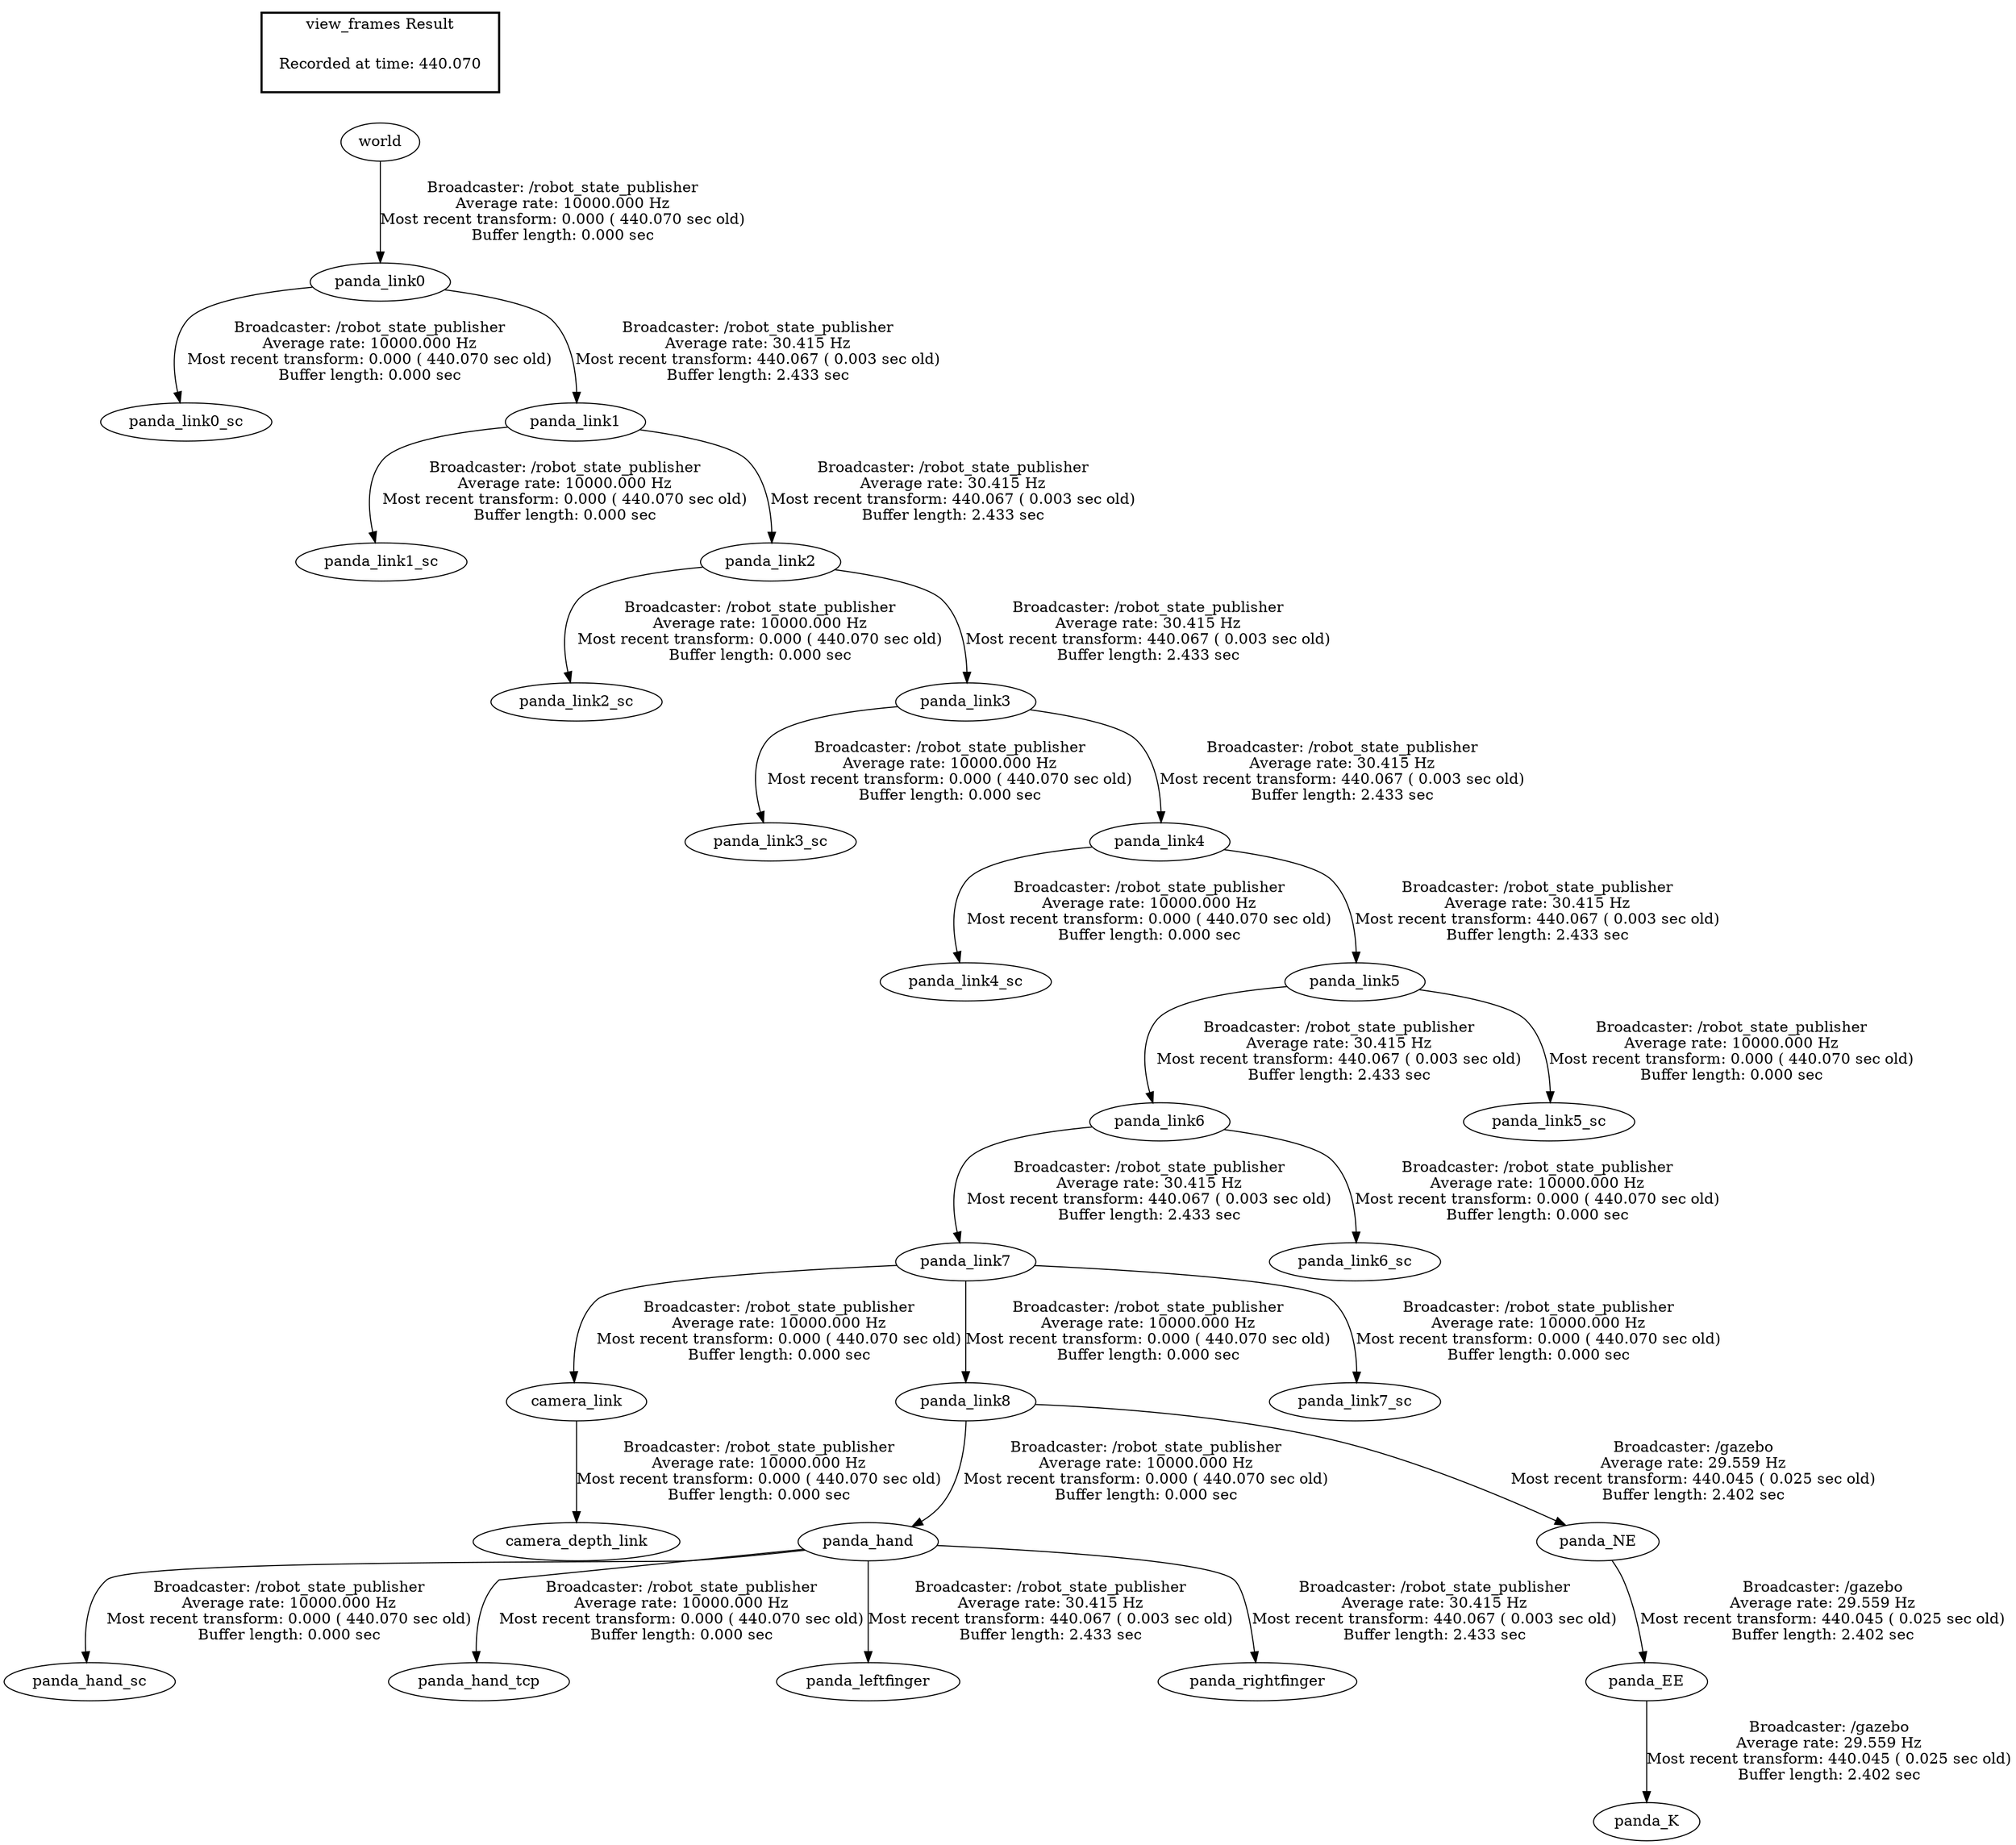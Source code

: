 digraph G {
"world" -> "panda_link0"[label="Broadcaster: /robot_state_publisher\nAverage rate: 10000.000 Hz\nMost recent transform: 0.000 ( 440.070 sec old)\nBuffer length: 0.000 sec\n"];
"camera_link" -> "camera_depth_link"[label="Broadcaster: /robot_state_publisher\nAverage rate: 10000.000 Hz\nMost recent transform: 0.000 ( 440.070 sec old)\nBuffer length: 0.000 sec\n"];
"panda_link7" -> "camera_link"[label="Broadcaster: /robot_state_publisher\nAverage rate: 10000.000 Hz\nMost recent transform: 0.000 ( 440.070 sec old)\nBuffer length: 0.000 sec\n"];
"panda_link6" -> "panda_link7"[label="Broadcaster: /robot_state_publisher\nAverage rate: 30.415 Hz\nMost recent transform: 440.067 ( 0.003 sec old)\nBuffer length: 2.433 sec\n"];
"panda_link8" -> "panda_hand"[label="Broadcaster: /robot_state_publisher\nAverage rate: 10000.000 Hz\nMost recent transform: 0.000 ( 440.070 sec old)\nBuffer length: 0.000 sec\n"];
"panda_link7" -> "panda_link8"[label="Broadcaster: /robot_state_publisher\nAverage rate: 10000.000 Hz\nMost recent transform: 0.000 ( 440.070 sec old)\nBuffer length: 0.000 sec\n"];
"panda_hand" -> "panda_hand_sc"[label="Broadcaster: /robot_state_publisher\nAverage rate: 10000.000 Hz\nMost recent transform: 0.000 ( 440.070 sec old)\nBuffer length: 0.000 sec\n"];
"panda_hand" -> "panda_hand_tcp"[label="Broadcaster: /robot_state_publisher\nAverage rate: 10000.000 Hz\nMost recent transform: 0.000 ( 440.070 sec old)\nBuffer length: 0.000 sec\n"];
"panda_link0" -> "panda_link0_sc"[label="Broadcaster: /robot_state_publisher\nAverage rate: 10000.000 Hz\nMost recent transform: 0.000 ( 440.070 sec old)\nBuffer length: 0.000 sec\n"];
"panda_link1" -> "panda_link1_sc"[label="Broadcaster: /robot_state_publisher\nAverage rate: 10000.000 Hz\nMost recent transform: 0.000 ( 440.070 sec old)\nBuffer length: 0.000 sec\n"];
"panda_link0" -> "panda_link1"[label="Broadcaster: /robot_state_publisher\nAverage rate: 30.415 Hz\nMost recent transform: 440.067 ( 0.003 sec old)\nBuffer length: 2.433 sec\n"];
"panda_link2" -> "panda_link2_sc"[label="Broadcaster: /robot_state_publisher\nAverage rate: 10000.000 Hz\nMost recent transform: 0.000 ( 440.070 sec old)\nBuffer length: 0.000 sec\n"];
"panda_link1" -> "panda_link2"[label="Broadcaster: /robot_state_publisher\nAverage rate: 30.415 Hz\nMost recent transform: 440.067 ( 0.003 sec old)\nBuffer length: 2.433 sec\n"];
"panda_link3" -> "panda_link3_sc"[label="Broadcaster: /robot_state_publisher\nAverage rate: 10000.000 Hz\nMost recent transform: 0.000 ( 440.070 sec old)\nBuffer length: 0.000 sec\n"];
"panda_link2" -> "panda_link3"[label="Broadcaster: /robot_state_publisher\nAverage rate: 30.415 Hz\nMost recent transform: 440.067 ( 0.003 sec old)\nBuffer length: 2.433 sec\n"];
"panda_link4" -> "panda_link4_sc"[label="Broadcaster: /robot_state_publisher\nAverage rate: 10000.000 Hz\nMost recent transform: 0.000 ( 440.070 sec old)\nBuffer length: 0.000 sec\n"];
"panda_link3" -> "panda_link4"[label="Broadcaster: /robot_state_publisher\nAverage rate: 30.415 Hz\nMost recent transform: 440.067 ( 0.003 sec old)\nBuffer length: 2.433 sec\n"];
"panda_link5" -> "panda_link5_sc"[label="Broadcaster: /robot_state_publisher\nAverage rate: 10000.000 Hz\nMost recent transform: 0.000 ( 440.070 sec old)\nBuffer length: 0.000 sec\n"];
"panda_link4" -> "panda_link5"[label="Broadcaster: /robot_state_publisher\nAverage rate: 30.415 Hz\nMost recent transform: 440.067 ( 0.003 sec old)\nBuffer length: 2.433 sec\n"];
"panda_link6" -> "panda_link6_sc"[label="Broadcaster: /robot_state_publisher\nAverage rate: 10000.000 Hz\nMost recent transform: 0.000 ( 440.070 sec old)\nBuffer length: 0.000 sec\n"];
"panda_link5" -> "panda_link6"[label="Broadcaster: /robot_state_publisher\nAverage rate: 30.415 Hz\nMost recent transform: 440.067 ( 0.003 sec old)\nBuffer length: 2.433 sec\n"];
"panda_link7" -> "panda_link7_sc"[label="Broadcaster: /robot_state_publisher\nAverage rate: 10000.000 Hz\nMost recent transform: 0.000 ( 440.070 sec old)\nBuffer length: 0.000 sec\n"];
"panda_hand" -> "panda_leftfinger"[label="Broadcaster: /robot_state_publisher\nAverage rate: 30.415 Hz\nMost recent transform: 440.067 ( 0.003 sec old)\nBuffer length: 2.433 sec\n"];
"panda_hand" -> "panda_rightfinger"[label="Broadcaster: /robot_state_publisher\nAverage rate: 30.415 Hz\nMost recent transform: 440.067 ( 0.003 sec old)\nBuffer length: 2.433 sec\n"];
"panda_link8" -> "panda_NE"[label="Broadcaster: /gazebo\nAverage rate: 29.559 Hz\nMost recent transform: 440.045 ( 0.025 sec old)\nBuffer length: 2.402 sec\n"];
"panda_NE" -> "panda_EE"[label="Broadcaster: /gazebo\nAverage rate: 29.559 Hz\nMost recent transform: 440.045 ( 0.025 sec old)\nBuffer length: 2.402 sec\n"];
"panda_EE" -> "panda_K"[label="Broadcaster: /gazebo\nAverage rate: 29.559 Hz\nMost recent transform: 440.045 ( 0.025 sec old)\nBuffer length: 2.402 sec\n"];
edge [style=invis];
 subgraph cluster_legend { style=bold; color=black; label ="view_frames Result";
"Recorded at time: 440.070"[ shape=plaintext ] ;
 }->"world";
}